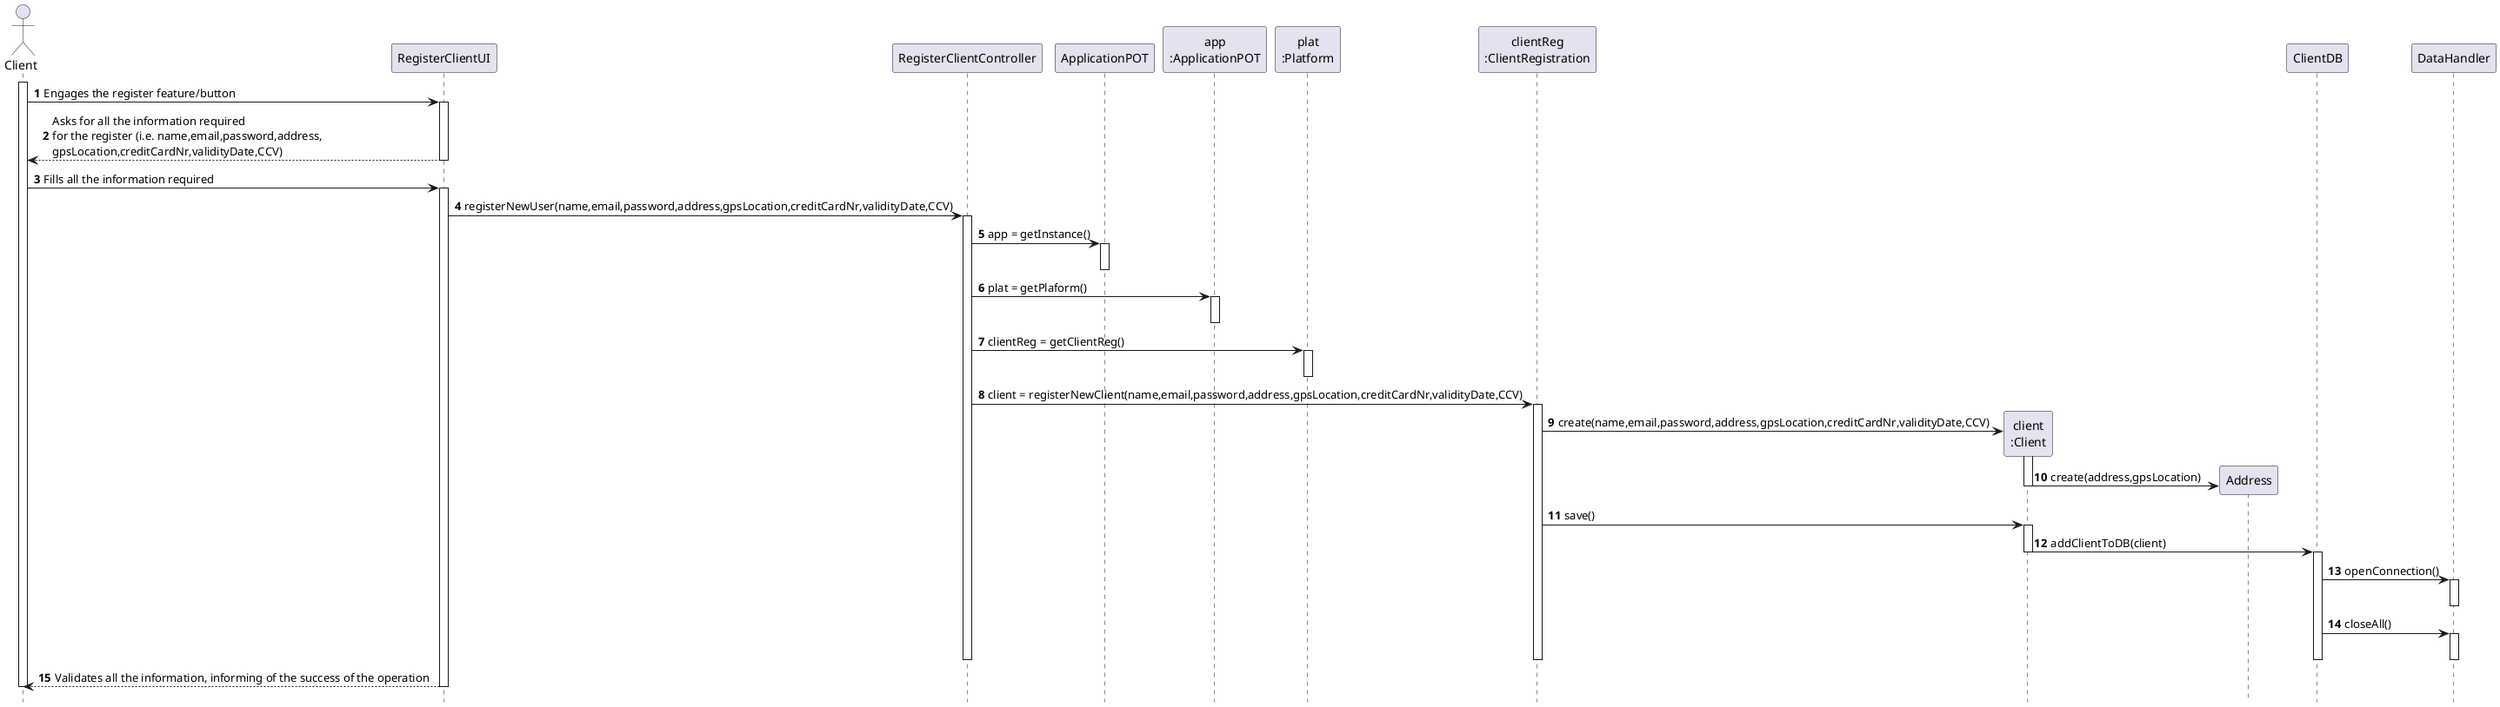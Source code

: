@startuml
autonumber
hide footbox

actor "Client" as U

participant "RegisterClientUI" as UI
participant "RegisterClientController" as CTRL
participant "ApplicationPOT" as _APP
participant "app\n:ApplicationPOT" as APP
participant "plat\n:Platform" as PLAT
participant "clientReg\n:ClientRegistration" as UREG

participant "client\n:Client" as USER
participant Address as ADD

participant "ClientDB" as DB
participant "DataHandler" as DH

activate U

U -> UI : Engages the register feature/button
activate UI

UI --> U : Asks for all the information required \nfor the register (i.e. name,email,password,address,\ngpsLocation,creditCardNr,validityDate,CCV)


deactivate UI
U -> UI : Fills all the information required
activate UI
UI -> CTRL : registerNewUser(name,email,password,address,gpsLocation,creditCardNr,validityDate,CCV)
activate CTRL
CTRL -> _APP: app = getInstance()
activate _APP
deactivate _APP

CTRL -> APP: plat = getPlaform()
activate APP
deactivate APP
CTRL -> PLAT : clientReg = getClientReg()
activate PLAT
deactivate PLAT

CTRL -> UREG : client = registerNewClient(name,email,password,address,gpsLocation,creditCardNr,validityDate,CCV)
activate UREG


UREG -> USER** : create(name,email,password,address,gpsLocation,creditCardNr,validityDate,CCV)
activate USER
USER -> ADD** : create(address,gpsLocation)
deactivate USER




UREG -> USER : save()


activate USER

USER -> DB : addClientToDB(client)
deactivate USER
activate DB
DB -> DH : openConnection()
activate DH
deactivate DH
DB -> DH : closeAll()
activate DH
deactivate DH
deactivate DB
deactivate UREG



deactivate CTRL
UI --> U : Validates all the information, informing of the success of the operation
deactivate UI
deactivate U

@enduml
